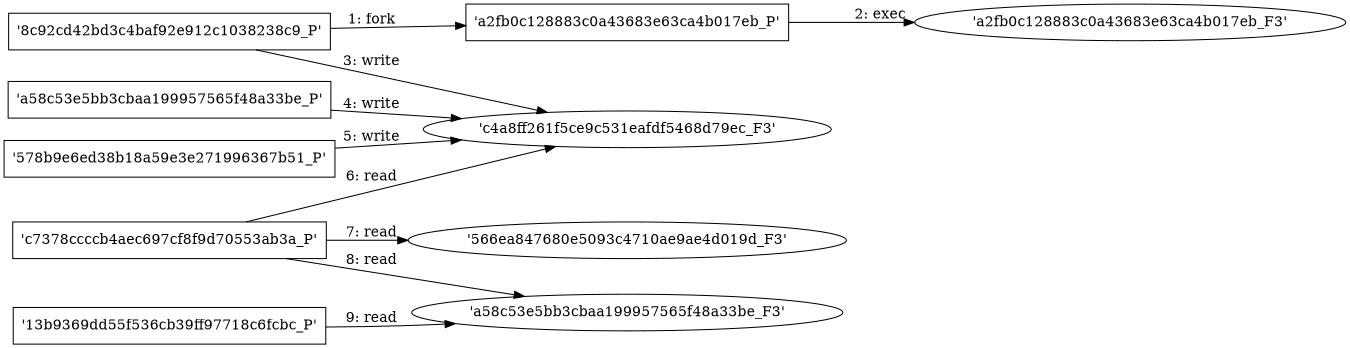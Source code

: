 digraph "D:\Learning\Paper\apt\基于CTI的攻击预警\Dataset\攻击图\ASGfromALLCTI\Backup the best defense against (Cri)locked files.dot" {
rankdir="LR"
size="9"
fixedsize="false"
splines="true"
nodesep=0.3
ranksep=0
fontsize=10
overlap="scalexy"
engine= "neato"
	"'8c92cd42bd3c4baf92e912c1038238c9_P'" [node_type=Process shape=box]
	"'a2fb0c128883c0a43683e63ca4b017eb_P'" [node_type=Process shape=box]
	"'8c92cd42bd3c4baf92e912c1038238c9_P'" -> "'a2fb0c128883c0a43683e63ca4b017eb_P'" [label="1: fork"]
	"'a2fb0c128883c0a43683e63ca4b017eb_P'" [node_type=Process shape=box]
	"'a2fb0c128883c0a43683e63ca4b017eb_F3'" [node_type=File shape=ellipse]
	"'a2fb0c128883c0a43683e63ca4b017eb_P'" -> "'a2fb0c128883c0a43683e63ca4b017eb_F3'" [label="2: exec"]
	"'c4a8ff261f5ce9c531eafdf5468d79ec_F3'" [node_type=file shape=ellipse]
	"'8c92cd42bd3c4baf92e912c1038238c9_P'" [node_type=Process shape=box]
	"'8c92cd42bd3c4baf92e912c1038238c9_P'" -> "'c4a8ff261f5ce9c531eafdf5468d79ec_F3'" [label="3: write"]
	"'c4a8ff261f5ce9c531eafdf5468d79ec_F3'" [node_type=file shape=ellipse]
	"'a58c53e5bb3cbaa199957565f48a33be_P'" [node_type=Process shape=box]
	"'a58c53e5bb3cbaa199957565f48a33be_P'" -> "'c4a8ff261f5ce9c531eafdf5468d79ec_F3'" [label="4: write"]
	"'c4a8ff261f5ce9c531eafdf5468d79ec_F3'" [node_type=file shape=ellipse]
	"'578b9e6ed38b18a59e3e271996367b51_P'" [node_type=Process shape=box]
	"'578b9e6ed38b18a59e3e271996367b51_P'" -> "'c4a8ff261f5ce9c531eafdf5468d79ec_F3'" [label="5: write"]
	"'c4a8ff261f5ce9c531eafdf5468d79ec_F3'" [node_type=file shape=ellipse]
	"'c7378ccccb4aec697cf8f9d70553ab3a_P'" [node_type=Process shape=box]
	"'c7378ccccb4aec697cf8f9d70553ab3a_P'" -> "'c4a8ff261f5ce9c531eafdf5468d79ec_F3'" [label="6: read"]
	"'566ea847680e5093c4710ae9ae4d019d_F3'" [node_type=file shape=ellipse]
	"'c7378ccccb4aec697cf8f9d70553ab3a_P'" [node_type=Process shape=box]
	"'c7378ccccb4aec697cf8f9d70553ab3a_P'" -> "'566ea847680e5093c4710ae9ae4d019d_F3'" [label="7: read"]
	"'a58c53e5bb3cbaa199957565f48a33be_F3'" [node_type=file shape=ellipse]
	"'c7378ccccb4aec697cf8f9d70553ab3a_P'" [node_type=Process shape=box]
	"'c7378ccccb4aec697cf8f9d70553ab3a_P'" -> "'a58c53e5bb3cbaa199957565f48a33be_F3'" [label="8: read"]
	"'a58c53e5bb3cbaa199957565f48a33be_F3'" [node_type=file shape=ellipse]
	"'13b9369dd55f536cb39ff97718c6fcbc_P'" [node_type=Process shape=box]
	"'13b9369dd55f536cb39ff97718c6fcbc_P'" -> "'a58c53e5bb3cbaa199957565f48a33be_F3'" [label="9: read"]
}
